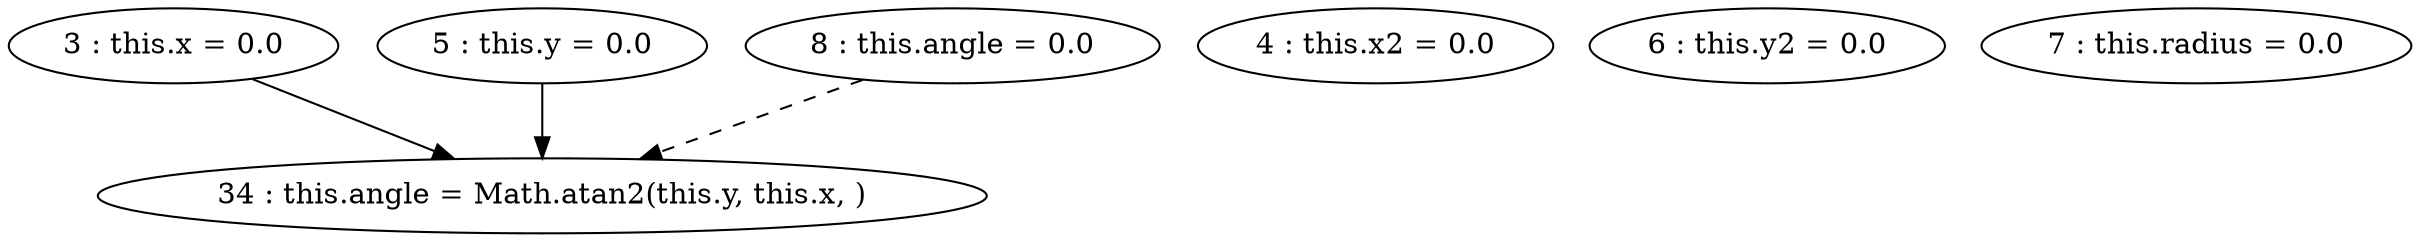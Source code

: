 digraph G {
"3 : this.x = 0.0"
"3 : this.x = 0.0" -> "34 : this.angle = Math.atan2(this.y, this.x, )"
"4 : this.x2 = 0.0"
"5 : this.y = 0.0"
"5 : this.y = 0.0" -> "34 : this.angle = Math.atan2(this.y, this.x, )"
"6 : this.y2 = 0.0"
"7 : this.radius = 0.0"
"8 : this.angle = 0.0"
"8 : this.angle = 0.0" -> "34 : this.angle = Math.atan2(this.y, this.x, )" [style=dashed]
"34 : this.angle = Math.atan2(this.y, this.x, )"
}